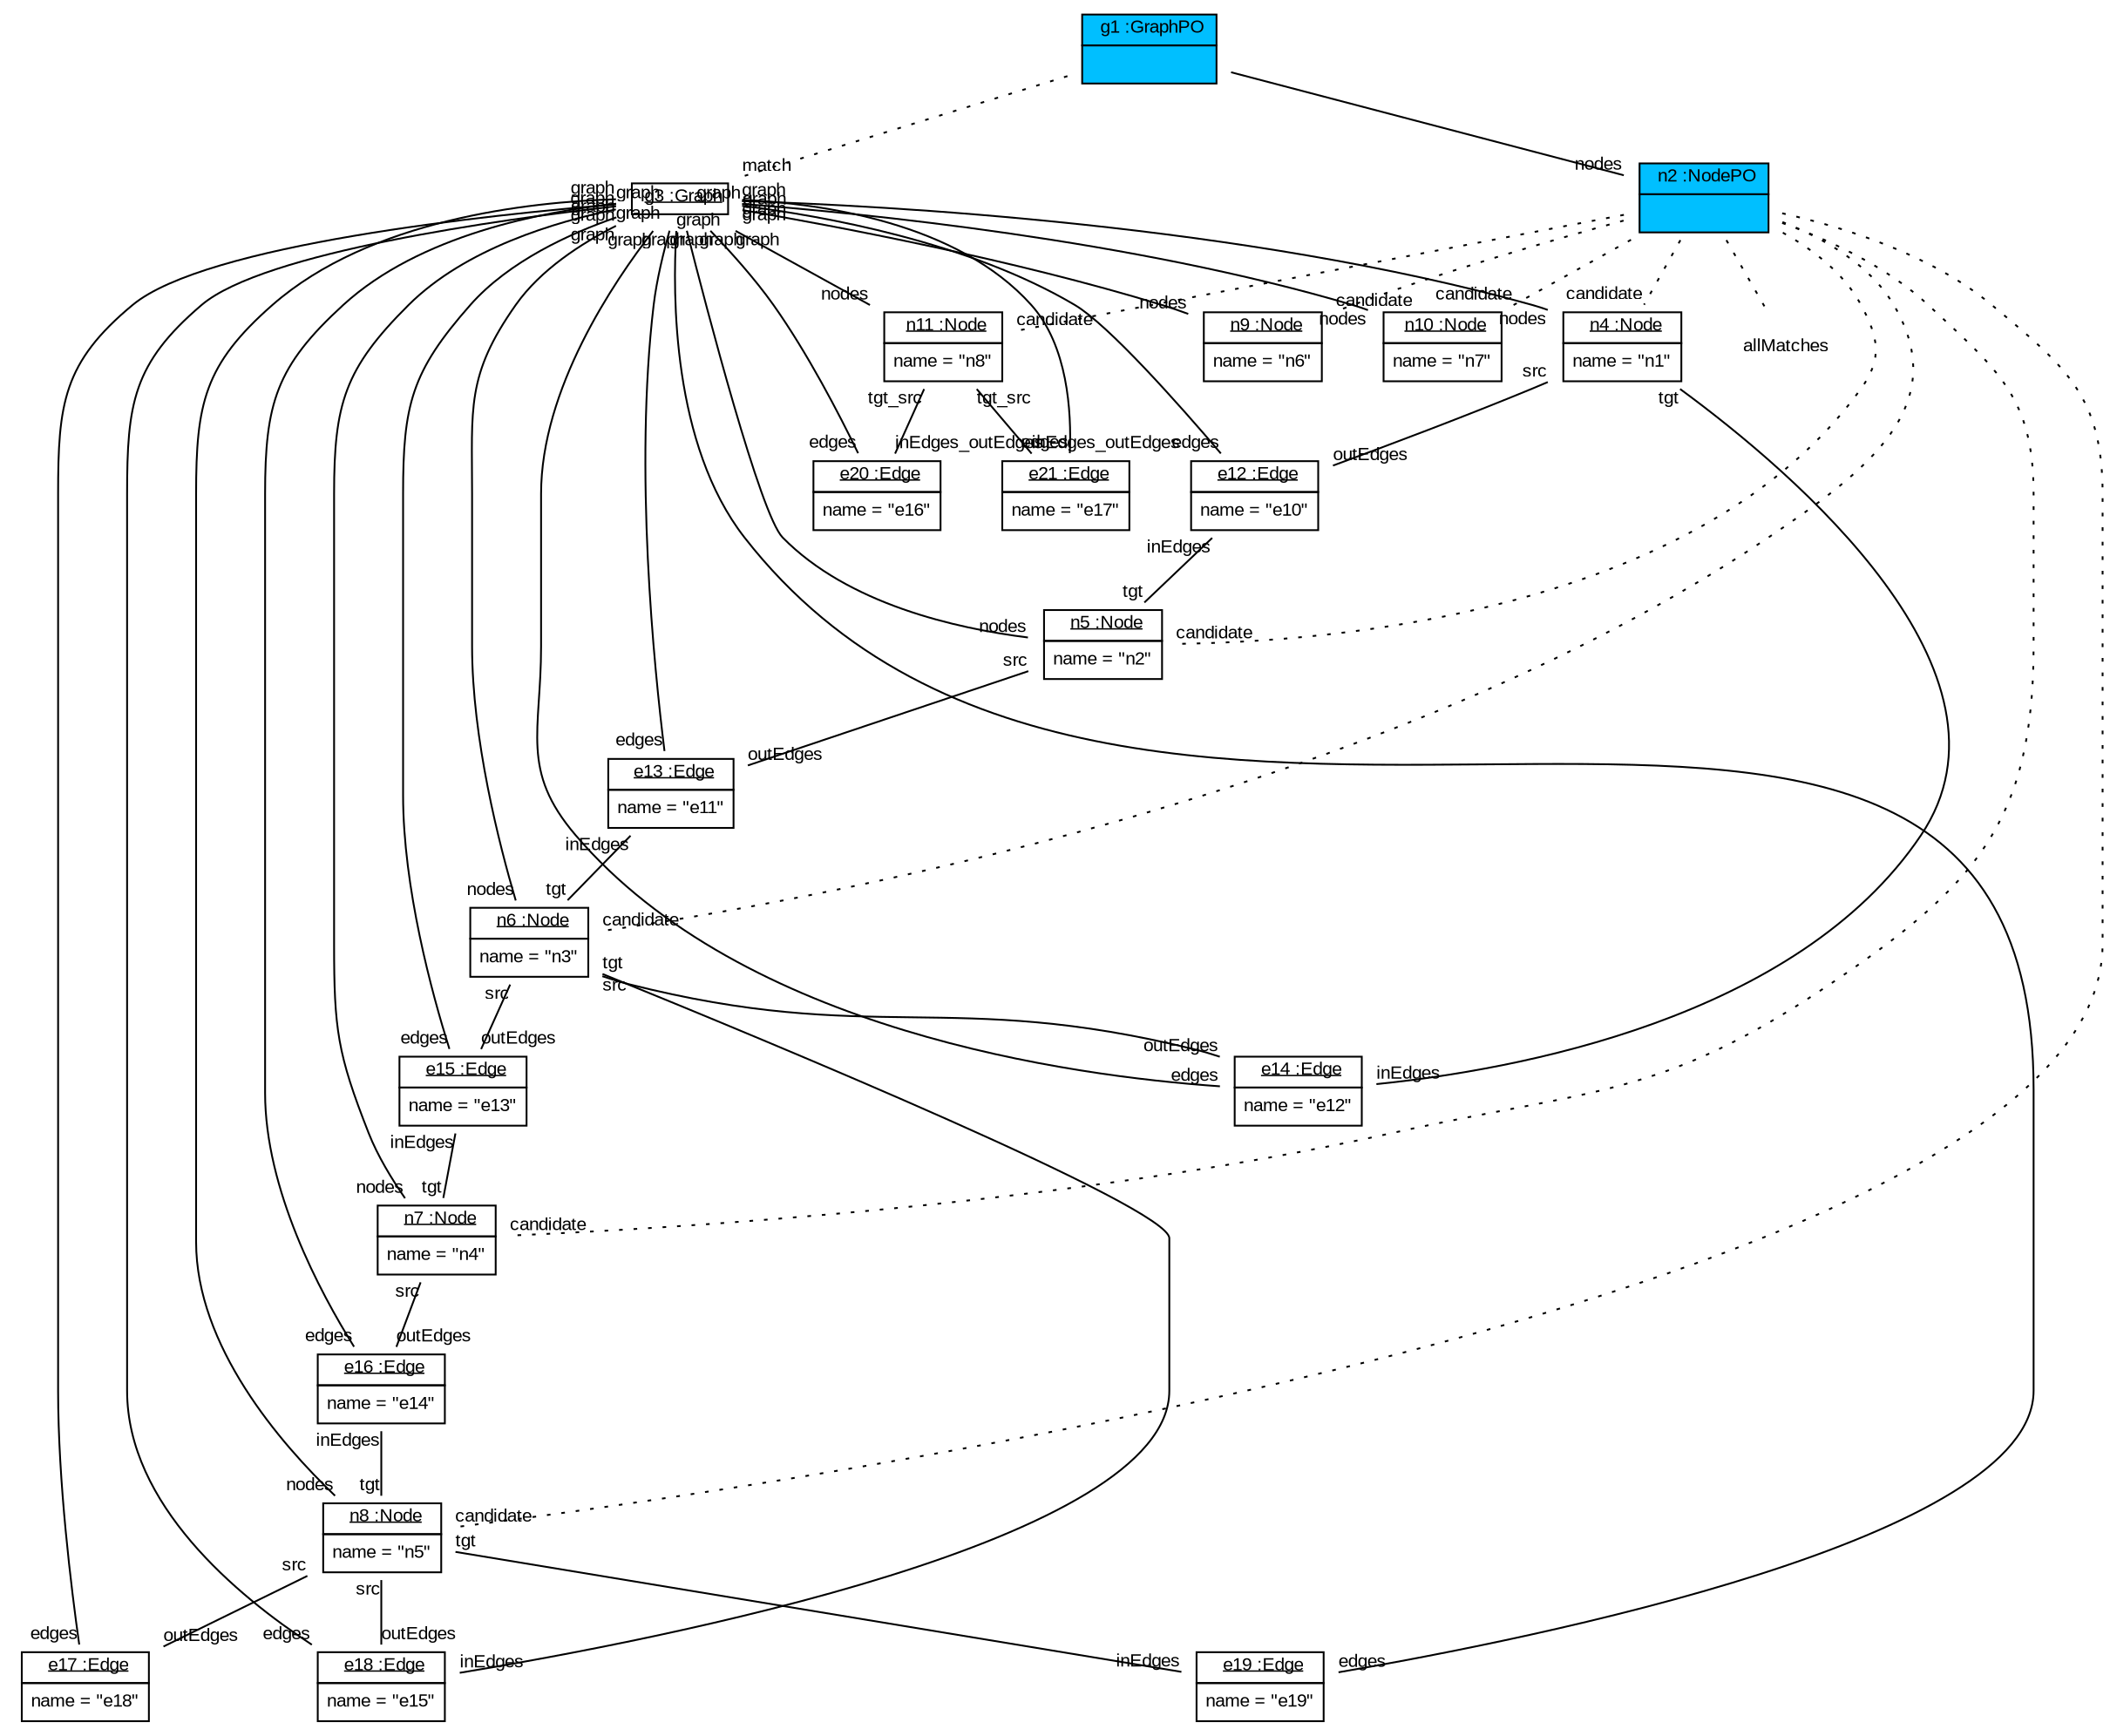 graph ObjectDiagram {
   node [shape = none, fontsize = 10, fontname = "Arial"];
   edge [fontsize = 10, fontname = "Arial"];

g1 [label=<<table border='0' cellborder='1' cellspacing='0' color='black' bgcolor='deepskyblue'>  <tr> <td align='center'> <font color='black'> g1 :GraphPO </font></td></tr> <tr> <td align='left'> <table border='0' cellborder='0' cellspacing='0' color='black'> <tr> <td>  </td></tr></table></td></tr></table>>];
n2 [label=<<table border='0' cellborder='1' cellspacing='0' color='black' bgcolor='deepskyblue'>  <tr> <td align='center'> <font color='black'> n2 :NodePO </font></td></tr> <tr> <td align='left'> <table border='0' cellborder='0' cellspacing='0' color='black'> <tr> <td>  </td></tr></table></td></tr></table>>];
allMatches_n2 [label=allMatches];
g3 [label=<<table border='0' cellborder='1' cellspacing='0'> <tr> <td href="../../SDMLib/src/org/sdmlib/examples/helloworld/model/Graph.java"> <u>g3 :Graph</u></td></tr></table>>];
n4 [label=<<table border='0' cellborder='1' cellspacing='0'> <tr> <td href="../../SDMLib/src/org/sdmlib/examples/helloworld/model/Node.java"> <u>n4 :Node</u></td></tr><tr><td><table border='0' cellborder='0' cellspacing='0'><tr><td align='left'>name = "n1"</td></tr></table></td></tr></table>>];
e12 [label=<<table border='0' cellborder='1' cellspacing='0'> <tr> <td href="../../SDMLib/src/org/sdmlib/examples/helloworld/model/Edge.java"> <u>e12 :Edge</u></td></tr><tr><td><table border='0' cellborder='0' cellspacing='0'><tr><td align='left'>name = "e10"</td></tr></table></td></tr></table>>];
n5 [label=<<table border='0' cellborder='1' cellspacing='0'> <tr> <td href="../../SDMLib/src/org/sdmlib/examples/helloworld/model/Node.java"> <u>n5 :Node</u></td></tr><tr><td><table border='0' cellborder='0' cellspacing='0'><tr><td align='left'>name = "n2"</td></tr></table></td></tr></table>>];
e13 [label=<<table border='0' cellborder='1' cellspacing='0'> <tr> <td href="../../SDMLib/src/org/sdmlib/examples/helloworld/model/Edge.java"> <u>e13 :Edge</u></td></tr><tr><td><table border='0' cellborder='0' cellspacing='0'><tr><td align='left'>name = "e11"</td></tr></table></td></tr></table>>];
n6 [label=<<table border='0' cellborder='1' cellspacing='0'> <tr> <td href="../../SDMLib/src/org/sdmlib/examples/helloworld/model/Node.java"> <u>n6 :Node</u></td></tr><tr><td><table border='0' cellborder='0' cellspacing='0'><tr><td align='left'>name = "n3"</td></tr></table></td></tr></table>>];
e14 [label=<<table border='0' cellborder='1' cellspacing='0'> <tr> <td href="../../SDMLib/src/org/sdmlib/examples/helloworld/model/Edge.java"> <u>e14 :Edge</u></td></tr><tr><td><table border='0' cellborder='0' cellspacing='0'><tr><td align='left'>name = "e12"</td></tr></table></td></tr></table>>];
e15 [label=<<table border='0' cellborder='1' cellspacing='0'> <tr> <td href="../../SDMLib/src/org/sdmlib/examples/helloworld/model/Edge.java"> <u>e15 :Edge</u></td></tr><tr><td><table border='0' cellborder='0' cellspacing='0'><tr><td align='left'>name = "e13"</td></tr></table></td></tr></table>>];
n7 [label=<<table border='0' cellborder='1' cellspacing='0'> <tr> <td href="../../SDMLib/src/org/sdmlib/examples/helloworld/model/Node.java"> <u>n7 :Node</u></td></tr><tr><td><table border='0' cellborder='0' cellspacing='0'><tr><td align='left'>name = "n4"</td></tr></table></td></tr></table>>];
e16 [label=<<table border='0' cellborder='1' cellspacing='0'> <tr> <td href="../../SDMLib/src/org/sdmlib/examples/helloworld/model/Edge.java"> <u>e16 :Edge</u></td></tr><tr><td><table border='0' cellborder='0' cellspacing='0'><tr><td align='left'>name = "e14"</td></tr></table></td></tr></table>>];
n8 [label=<<table border='0' cellborder='1' cellspacing='0'> <tr> <td href="../../SDMLib/src/org/sdmlib/examples/helloworld/model/Node.java"> <u>n8 :Node</u></td></tr><tr><td><table border='0' cellborder='0' cellspacing='0'><tr><td align='left'>name = "n5"</td></tr></table></td></tr></table>>];
e17 [label=<<table border='0' cellborder='1' cellspacing='0'> <tr> <td href="../../SDMLib/src/org/sdmlib/examples/helloworld/model/Edge.java"> <u>e17 :Edge</u></td></tr><tr><td><table border='0' cellborder='0' cellspacing='0'><tr><td align='left'>name = "e18"</td></tr></table></td></tr></table>>];
e18 [label=<<table border='0' cellborder='1' cellspacing='0'> <tr> <td href="../../SDMLib/src/org/sdmlib/examples/helloworld/model/Edge.java"> <u>e18 :Edge</u></td></tr><tr><td><table border='0' cellborder='0' cellspacing='0'><tr><td align='left'>name = "e15"</td></tr></table></td></tr></table>>];
e19 [label=<<table border='0' cellborder='1' cellspacing='0'> <tr> <td href="../../SDMLib/src/org/sdmlib/examples/helloworld/model/Edge.java"> <u>e19 :Edge</u></td></tr><tr><td><table border='0' cellborder='0' cellspacing='0'><tr><td align='left'>name = "e19"</td></tr></table></td></tr></table>>];
n9 [label=<<table border='0' cellborder='1' cellspacing='0'> <tr> <td href="../../SDMLib/src/org/sdmlib/examples/helloworld/model/Node.java"> <u>n9 :Node</u></td></tr><tr><td><table border='0' cellborder='0' cellspacing='0'><tr><td align='left'>name = "n6"</td></tr></table></td></tr></table>>];
n10 [label=<<table border='0' cellborder='1' cellspacing='0'> <tr> <td href="../../SDMLib/src/org/sdmlib/examples/helloworld/model/Node.java"> <u>n10 :Node</u></td></tr><tr><td><table border='0' cellborder='0' cellspacing='0'><tr><td align='left'>name = "n7"</td></tr></table></td></tr></table>>];
n11 [label=<<table border='0' cellborder='1' cellspacing='0'> <tr> <td href="../../SDMLib/src/org/sdmlib/examples/helloworld/model/Node.java"> <u>n11 :Node</u></td></tr><tr><td><table border='0' cellborder='0' cellspacing='0'><tr><td align='left'>name = "n8"</td></tr></table></td></tr></table>>];
e20 [label=<<table border='0' cellborder='1' cellspacing='0'> <tr> <td href="../../SDMLib/src/org/sdmlib/examples/helloworld/model/Edge.java"> <u>e20 :Edge</u></td></tr><tr><td><table border='0' cellborder='0' cellspacing='0'><tr><td align='left'>name = "e16"</td></tr></table></td></tr></table>>];
e21 [label=<<table border='0' cellborder='1' cellspacing='0'> <tr> <td href="../../SDMLib/src/org/sdmlib/examples/helloworld/model/Edge.java"> <u>e21 :Edge</u></td></tr><tr><td><table border='0' cellborder='0' cellspacing='0'><tr><td align='left'>name = "e17"</td></tr></table></td></tr></table>>];

g1 -- g3 [headlabel = "match" style="dotted" color="black" fontcolor="black"];
n2 -- allMatches_n2 [style="dotted"];
n2 -- n4 [headlabel = "candidate" style="dotted" color="black" fontcolor="black"];
n2 -- n5 [headlabel = "candidate" style="dotted" color="black" fontcolor="black"];
n2 -- n6 [headlabel = "candidate" style="dotted" color="black" fontcolor="black"];
n2 -- n7 [headlabel = "candidate" style="dotted" color="black" fontcolor="black"];
n2 -- n8 [headlabel = "candidate" style="dotted" color="black" fontcolor="black"];
n2 -- n9 [headlabel = "candidate" style="dotted" color="black" fontcolor="black"];
n2 -- n10 [headlabel = "candidate" style="dotted" color="black" fontcolor="black"];
n2 -- n11 [headlabel = "candidate" style="dotted" color="black" fontcolor="black"];
g1 -- n2 [headlabel = "nodes" taillabel = "" color="black" fontcolor="black"];
g3 -- e17 [headlabel = "edges" taillabel = "graph"];
g3 -- e19 [headlabel = "edges" taillabel = "graph"];
g3 -- e12 [headlabel = "edges" taillabel = "graph"];
g3 -- e13 [headlabel = "edges" taillabel = "graph"];
g3 -- e14 [headlabel = "edges" taillabel = "graph"];
g3 -- e15 [headlabel = "edges" taillabel = "graph"];
g3 -- e16 [headlabel = "edges" taillabel = "graph"];
g3 -- e18 [headlabel = "edges" taillabel = "graph"];
g3 -- e20 [headlabel = "edges" taillabel = "graph"];
g3 -- e21 [headlabel = "edges" taillabel = "graph"];
g3 -- n4 [headlabel = "nodes" taillabel = "graph"];
g3 -- n5 [headlabel = "nodes" taillabel = "graph"];
g3 -- n6 [headlabel = "nodes" taillabel = "graph"];
g3 -- n7 [headlabel = "nodes" taillabel = "graph"];
g3 -- n8 [headlabel = "nodes" taillabel = "graph"];
g3 -- n9 [headlabel = "nodes" taillabel = "graph"];
g3 -- n10 [headlabel = "nodes" taillabel = "graph"];
g3 -- n11 [headlabel = "nodes" taillabel = "graph"];
n4 -- e14 [headlabel = "inEdges" taillabel = "tgt"];
n4 -- e12 [headlabel = "outEdges" taillabel = "src"];
e12 -- n5 [headlabel = "tgt" taillabel = "inEdges"];
n5 -- e13 [headlabel = "outEdges" taillabel = "src"];
e13 -- n6 [headlabel = "tgt" taillabel = "inEdges"];
n6 -- e18 [headlabel = "inEdges" taillabel = "tgt"];
n6 -- e14 [headlabel = "outEdges" taillabel = "src"];
n6 -- e15 [headlabel = "outEdges" taillabel = "src"];
e15 -- n7 [headlabel = "tgt" taillabel = "inEdges"];
n7 -- e16 [headlabel = "outEdges" taillabel = "src"];
e16 -- n8 [headlabel = "tgt" taillabel = "inEdges"];
n8 -- e19 [headlabel = "inEdges" taillabel = "tgt"];
n8 -- e17 [headlabel = "outEdges" taillabel = "src"];
n8 -- e18 [headlabel = "outEdges" taillabel = "src"];
n11 -- e20 [headlabel = "inEdges_outEdges" taillabel = "tgt_src"];
n11 -- e21 [headlabel = "inEdges_outEdges" taillabel = "tgt_src"];
}

